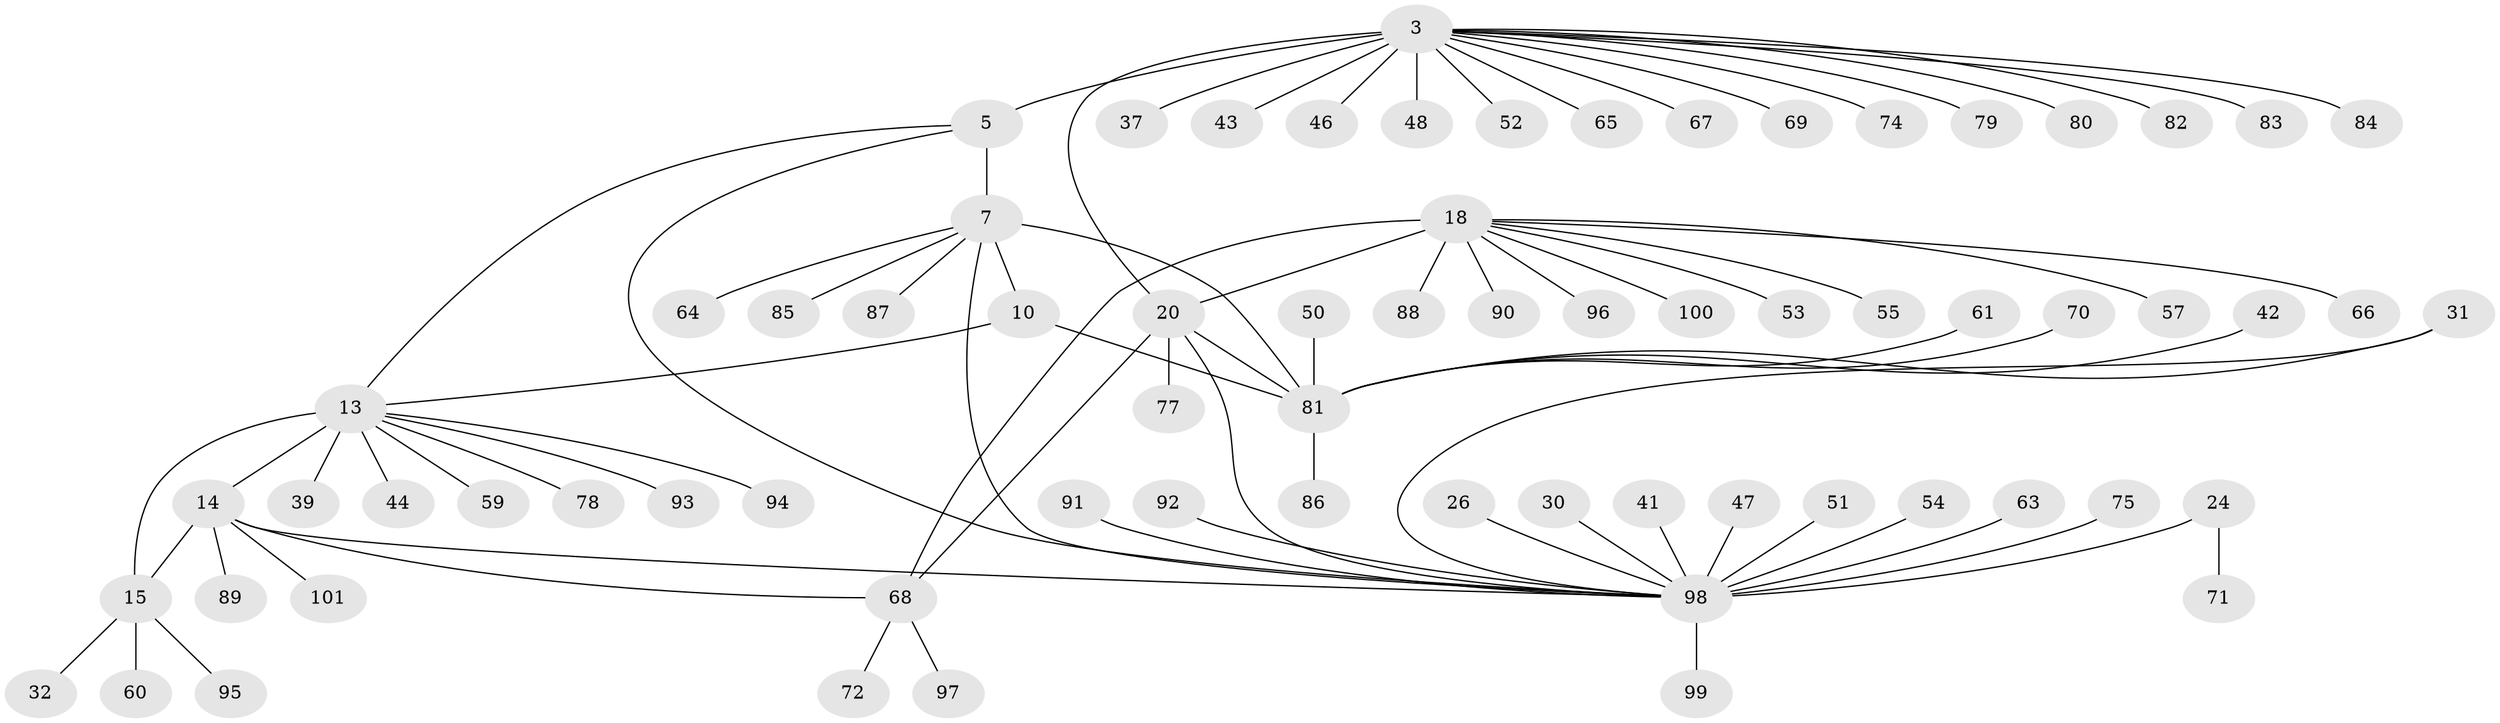 // original degree distribution, {9: 0.019801980198019802, 10: 0.0297029702970297, 8: 0.07920792079207921, 7: 0.04950495049504951, 4: 0.0297029702970297, 5: 0.019801980198019802, 6: 0.009900990099009901, 11: 0.009900990099009901, 1: 0.5742574257425742, 3: 0.019801980198019802, 2: 0.15841584158415842}
// Generated by graph-tools (version 1.1) at 2025/58/03/04/25 21:58:31]
// undirected, 70 vertices, 79 edges
graph export_dot {
graph [start="1"]
  node [color=gray90,style=filled];
  3 [super="+1+2"];
  5 [super="+4"];
  7 [super="+6"];
  10;
  13 [super="+12"];
  14;
  15 [super="+11"];
  18 [super="+17"];
  20 [super="+19"];
  24 [super="+23"];
  26;
  30;
  31;
  32;
  37;
  39;
  41;
  42 [super="+34+38"];
  43;
  44;
  46;
  47;
  48;
  50;
  51;
  52 [super="+33"];
  53;
  54;
  55 [super="+36"];
  57;
  59;
  60;
  61 [super="+40"];
  63;
  64;
  65;
  66;
  67;
  68 [super="+16+45"];
  69 [super="+56"];
  70;
  71 [super="+62"];
  72;
  74;
  75;
  77;
  78;
  79;
  80;
  81 [super="+35+9"];
  82;
  83;
  84 [super="+73"];
  85;
  86;
  87 [super="+58"];
  88;
  89;
  90;
  91;
  92;
  93;
  94 [super="+29"];
  95;
  96;
  97;
  98 [super="+21+25"];
  99;
  100;
  101 [super="+76"];
  3 -- 5 [weight=6];
  3 -- 20;
  3 -- 43;
  3 -- 74;
  3 -- 65;
  3 -- 37;
  3 -- 79;
  3 -- 83;
  3 -- 52;
  3 -- 84;
  3 -- 67;
  3 -- 69;
  3 -- 46;
  3 -- 48;
  3 -- 80;
  3 -- 82;
  5 -- 7;
  5 -- 13;
  5 -- 98;
  7 -- 10 [weight=2];
  7 -- 98 [weight=2];
  7 -- 64;
  7 -- 85;
  7 -- 87;
  7 -- 81 [weight=4];
  10 -- 13;
  10 -- 81 [weight=2];
  13 -- 14 [weight=2];
  13 -- 15 [weight=4];
  13 -- 39;
  13 -- 59;
  13 -- 93;
  13 -- 78;
  13 -- 44;
  13 -- 94;
  14 -- 15 [weight=2];
  14 -- 68 [weight=3];
  14 -- 89;
  14 -- 101;
  14 -- 98;
  15 -- 32;
  15 -- 60;
  15 -- 95;
  18 -- 20 [weight=4];
  18 -- 57;
  18 -- 66;
  18 -- 90;
  18 -- 96;
  18 -- 100;
  18 -- 53;
  18 -- 88;
  18 -- 68 [weight=2];
  18 -- 55;
  20 -- 77;
  20 -- 68 [weight=2];
  20 -- 81 [weight=2];
  20 -- 98;
  24 -- 98 [weight=6];
  24 -- 71;
  26 -- 98;
  30 -- 98;
  31 -- 98;
  31 -- 81;
  41 -- 98;
  42 -- 81;
  47 -- 98;
  50 -- 81;
  51 -- 98;
  54 -- 98;
  61 -- 81;
  63 -- 98;
  68 -- 97;
  68 -- 72;
  70 -- 81;
  75 -- 98;
  81 -- 86;
  91 -- 98;
  92 -- 98;
  98 -- 99;
}
